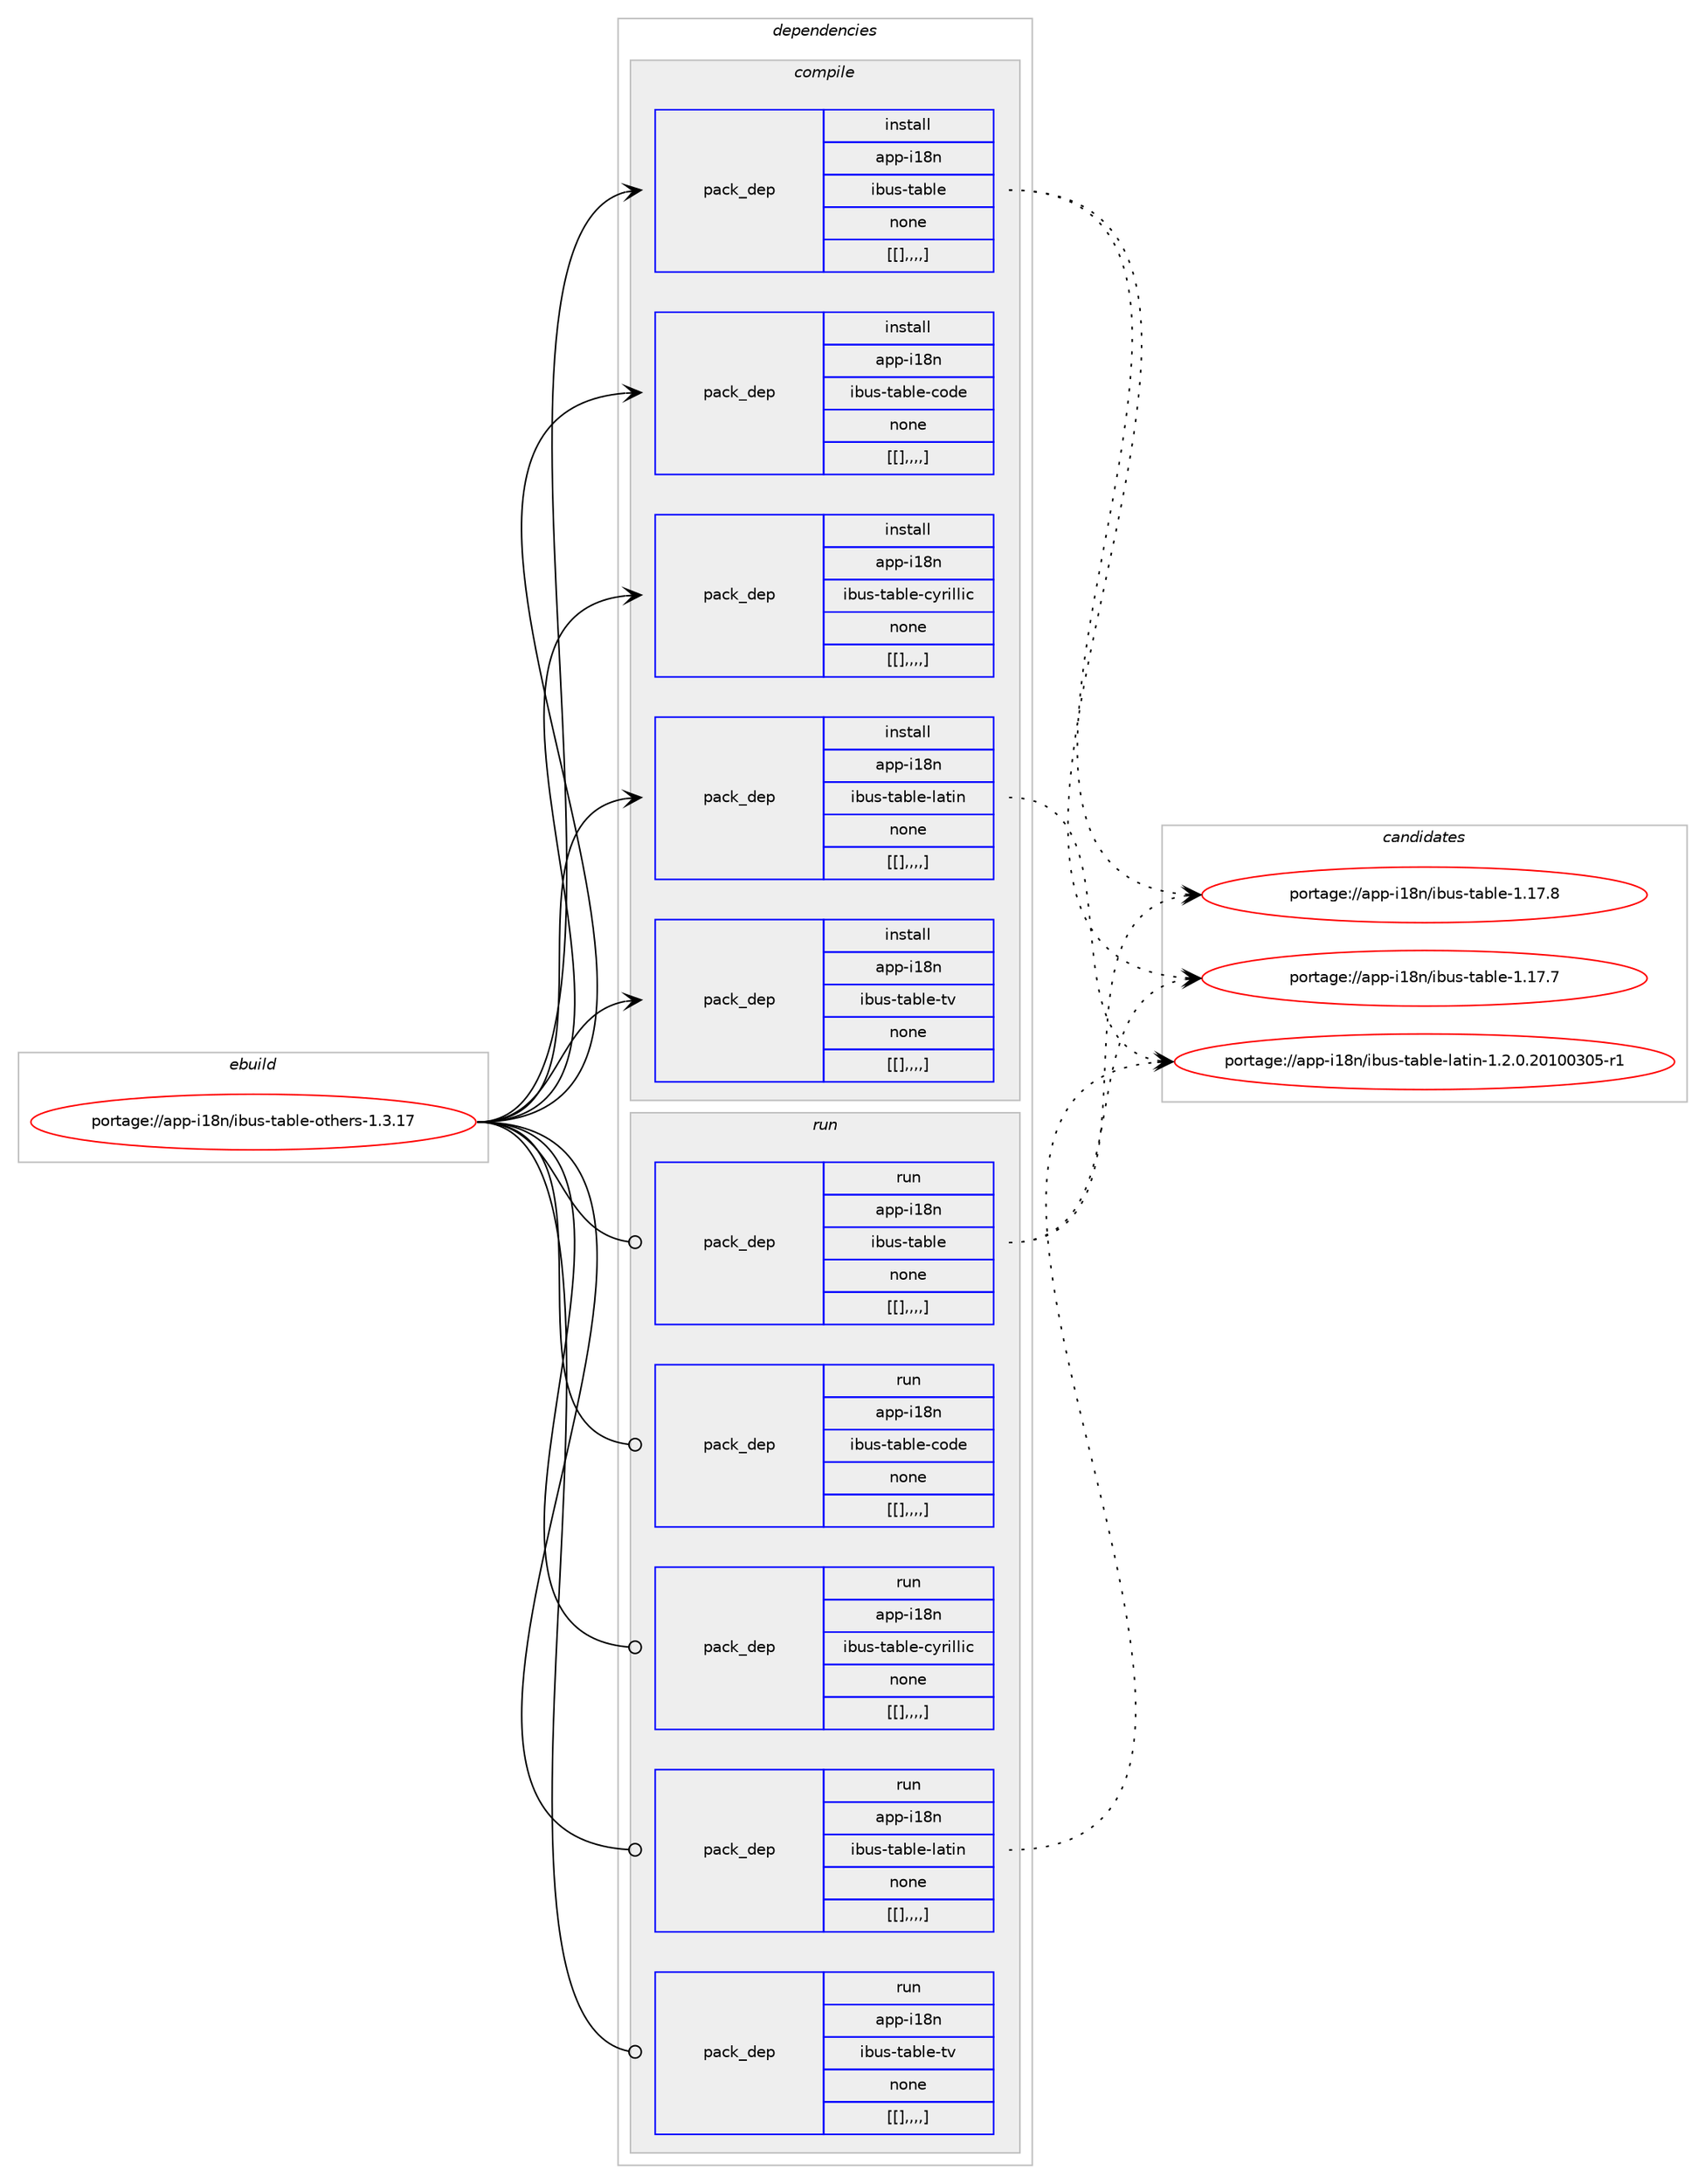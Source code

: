 digraph prolog {

# *************
# Graph options
# *************

newrank=true;
concentrate=true;
compound=true;
graph [rankdir=LR,fontname=Helvetica,fontsize=10,ranksep=1.5];#, ranksep=2.5, nodesep=0.2];
edge  [arrowhead=vee];
node  [fontname=Helvetica,fontsize=10];

# **********
# The ebuild
# **********

subgraph cluster_leftcol {
color=gray;
label=<<i>ebuild</i>>;
id [label="portage://app-i18n/ibus-table-others-1.3.17", color=red, width=4, href="../app-i18n/ibus-table-others-1.3.17.svg"];
}

# ****************
# The dependencies
# ****************

subgraph cluster_midcol {
color=gray;
label=<<i>dependencies</i>>;
subgraph cluster_compile {
fillcolor="#eeeeee";
style=filled;
label=<<i>compile</i>>;
subgraph pack27765 {
dependency40411 [label=<<TABLE BORDER="0" CELLBORDER="1" CELLSPACING="0" CELLPADDING="4" WIDTH="220"><TR><TD ROWSPAN="6" CELLPADDING="30">pack_dep</TD></TR><TR><TD WIDTH="110">install</TD></TR><TR><TD>app-i18n</TD></TR><TR><TD>ibus-table</TD></TR><TR><TD>none</TD></TR><TR><TD>[[],,,,]</TD></TR></TABLE>>, shape=none, color=blue];
}
id:e -> dependency40411:w [weight=20,style="solid",arrowhead="vee"];
subgraph pack27793 {
dependency40434 [label=<<TABLE BORDER="0" CELLBORDER="1" CELLSPACING="0" CELLPADDING="4" WIDTH="220"><TR><TD ROWSPAN="6" CELLPADDING="30">pack_dep</TD></TR><TR><TD WIDTH="110">install</TD></TR><TR><TD>app-i18n</TD></TR><TR><TD>ibus-table-code</TD></TR><TR><TD>none</TD></TR><TR><TD>[[],,,,]</TD></TR></TABLE>>, shape=none, color=blue];
}
id:e -> dependency40434:w [weight=20,style="solid",arrowhead="vee"];
subgraph pack27826 {
dependency40475 [label=<<TABLE BORDER="0" CELLBORDER="1" CELLSPACING="0" CELLPADDING="4" WIDTH="220"><TR><TD ROWSPAN="6" CELLPADDING="30">pack_dep</TD></TR><TR><TD WIDTH="110">install</TD></TR><TR><TD>app-i18n</TD></TR><TR><TD>ibus-table-cyrillic</TD></TR><TR><TD>none</TD></TR><TR><TD>[[],,,,]</TD></TR></TABLE>>, shape=none, color=blue];
}
id:e -> dependency40475:w [weight=20,style="solid",arrowhead="vee"];
subgraph pack27864 {
dependency40532 [label=<<TABLE BORDER="0" CELLBORDER="1" CELLSPACING="0" CELLPADDING="4" WIDTH="220"><TR><TD ROWSPAN="6" CELLPADDING="30">pack_dep</TD></TR><TR><TD WIDTH="110">install</TD></TR><TR><TD>app-i18n</TD></TR><TR><TD>ibus-table-latin</TD></TR><TR><TD>none</TD></TR><TR><TD>[[],,,,]</TD></TR></TABLE>>, shape=none, color=blue];
}
id:e -> dependency40532:w [weight=20,style="solid",arrowhead="vee"];
subgraph pack27912 {
dependency40608 [label=<<TABLE BORDER="0" CELLBORDER="1" CELLSPACING="0" CELLPADDING="4" WIDTH="220"><TR><TD ROWSPAN="6" CELLPADDING="30">pack_dep</TD></TR><TR><TD WIDTH="110">install</TD></TR><TR><TD>app-i18n</TD></TR><TR><TD>ibus-table-tv</TD></TR><TR><TD>none</TD></TR><TR><TD>[[],,,,]</TD></TR></TABLE>>, shape=none, color=blue];
}
id:e -> dependency40608:w [weight=20,style="solid",arrowhead="vee"];
}
subgraph cluster_compileandrun {
fillcolor="#eeeeee";
style=filled;
label=<<i>compile and run</i>>;
}
subgraph cluster_run {
fillcolor="#eeeeee";
style=filled;
label=<<i>run</i>>;
subgraph pack27928 {
dependency40626 [label=<<TABLE BORDER="0" CELLBORDER="1" CELLSPACING="0" CELLPADDING="4" WIDTH="220"><TR><TD ROWSPAN="6" CELLPADDING="30">pack_dep</TD></TR><TR><TD WIDTH="110">run</TD></TR><TR><TD>app-i18n</TD></TR><TR><TD>ibus-table</TD></TR><TR><TD>none</TD></TR><TR><TD>[[],,,,]</TD></TR></TABLE>>, shape=none, color=blue];
}
id:e -> dependency40626:w [weight=20,style="solid",arrowhead="odot"];
subgraph pack27996 {
dependency40737 [label=<<TABLE BORDER="0" CELLBORDER="1" CELLSPACING="0" CELLPADDING="4" WIDTH="220"><TR><TD ROWSPAN="6" CELLPADDING="30">pack_dep</TD></TR><TR><TD WIDTH="110">run</TD></TR><TR><TD>app-i18n</TD></TR><TR><TD>ibus-table-code</TD></TR><TR><TD>none</TD></TR><TR><TD>[[],,,,]</TD></TR></TABLE>>, shape=none, color=blue];
}
id:e -> dependency40737:w [weight=20,style="solid",arrowhead="odot"];
subgraph pack28022 {
dependency40742 [label=<<TABLE BORDER="0" CELLBORDER="1" CELLSPACING="0" CELLPADDING="4" WIDTH="220"><TR><TD ROWSPAN="6" CELLPADDING="30">pack_dep</TD></TR><TR><TD WIDTH="110">run</TD></TR><TR><TD>app-i18n</TD></TR><TR><TD>ibus-table-cyrillic</TD></TR><TR><TD>none</TD></TR><TR><TD>[[],,,,]</TD></TR></TABLE>>, shape=none, color=blue];
}
id:e -> dependency40742:w [weight=20,style="solid",arrowhead="odot"];
subgraph pack28026 {
dependency40764 [label=<<TABLE BORDER="0" CELLBORDER="1" CELLSPACING="0" CELLPADDING="4" WIDTH="220"><TR><TD ROWSPAN="6" CELLPADDING="30">pack_dep</TD></TR><TR><TD WIDTH="110">run</TD></TR><TR><TD>app-i18n</TD></TR><TR><TD>ibus-table-latin</TD></TR><TR><TD>none</TD></TR><TR><TD>[[],,,,]</TD></TR></TABLE>>, shape=none, color=blue];
}
id:e -> dependency40764:w [weight=20,style="solid",arrowhead="odot"];
subgraph pack28051 {
dependency40817 [label=<<TABLE BORDER="0" CELLBORDER="1" CELLSPACING="0" CELLPADDING="4" WIDTH="220"><TR><TD ROWSPAN="6" CELLPADDING="30">pack_dep</TD></TR><TR><TD WIDTH="110">run</TD></TR><TR><TD>app-i18n</TD></TR><TR><TD>ibus-table-tv</TD></TR><TR><TD>none</TD></TR><TR><TD>[[],,,,]</TD></TR></TABLE>>, shape=none, color=blue];
}
id:e -> dependency40817:w [weight=20,style="solid",arrowhead="odot"];
}
}

# **************
# The candidates
# **************

subgraph cluster_choices {
rank=same;
color=gray;
label=<<i>candidates</i>>;

subgraph choice24546 {
color=black;
nodesep=1;
choice97112112451054956110471059811711545116979810810145494649554656 [label="portage://app-i18n/ibus-table-1.17.8", color=red, width=4,href="../app-i18n/ibus-table-1.17.8.svg"];
choice97112112451054956110471059811711545116979810810145494649554655 [label="portage://app-i18n/ibus-table-1.17.7", color=red, width=4,href="../app-i18n/ibus-table-1.17.7.svg"];
dependency40411:e -> choice97112112451054956110471059811711545116979810810145494649554656:w [style=dotted,weight="100"];
dependency40411:e -> choice97112112451054956110471059811711545116979810810145494649554655:w [style=dotted,weight="100"];
}
subgraph choice24563 {
color=black;
nodesep=1;
}
subgraph choice24565 {
color=black;
nodesep=1;
}
subgraph choice24568 {
color=black;
nodesep=1;
choice97112112451054956110471059811711545116979810810145108971161051104549465046484650484948485148534511449 [label="portage://app-i18n/ibus-table-latin-1.2.0.20100305-r1", color=red, width=4,href="../app-i18n/ibus-table-latin-1.2.0.20100305-r1.svg"];
dependency40532:e -> choice97112112451054956110471059811711545116979810810145108971161051104549465046484650484948485148534511449:w [style=dotted,weight="100"];
}
subgraph choice24574 {
color=black;
nodesep=1;
}
subgraph choice24599 {
color=black;
nodesep=1;
choice97112112451054956110471059811711545116979810810145494649554656 [label="portage://app-i18n/ibus-table-1.17.8", color=red, width=4,href="../app-i18n/ibus-table-1.17.8.svg"];
choice97112112451054956110471059811711545116979810810145494649554655 [label="portage://app-i18n/ibus-table-1.17.7", color=red, width=4,href="../app-i18n/ibus-table-1.17.7.svg"];
dependency40626:e -> choice97112112451054956110471059811711545116979810810145494649554656:w [style=dotted,weight="100"];
dependency40626:e -> choice97112112451054956110471059811711545116979810810145494649554655:w [style=dotted,weight="100"];
}
subgraph choice24608 {
color=black;
nodesep=1;
}
subgraph choice24613 {
color=black;
nodesep=1;
}
subgraph choice24616 {
color=black;
nodesep=1;
choice97112112451054956110471059811711545116979810810145108971161051104549465046484650484948485148534511449 [label="portage://app-i18n/ibus-table-latin-1.2.0.20100305-r1", color=red, width=4,href="../app-i18n/ibus-table-latin-1.2.0.20100305-r1.svg"];
dependency40764:e -> choice97112112451054956110471059811711545116979810810145108971161051104549465046484650484948485148534511449:w [style=dotted,weight="100"];
}
subgraph choice24619 {
color=black;
nodesep=1;
}
}

}
